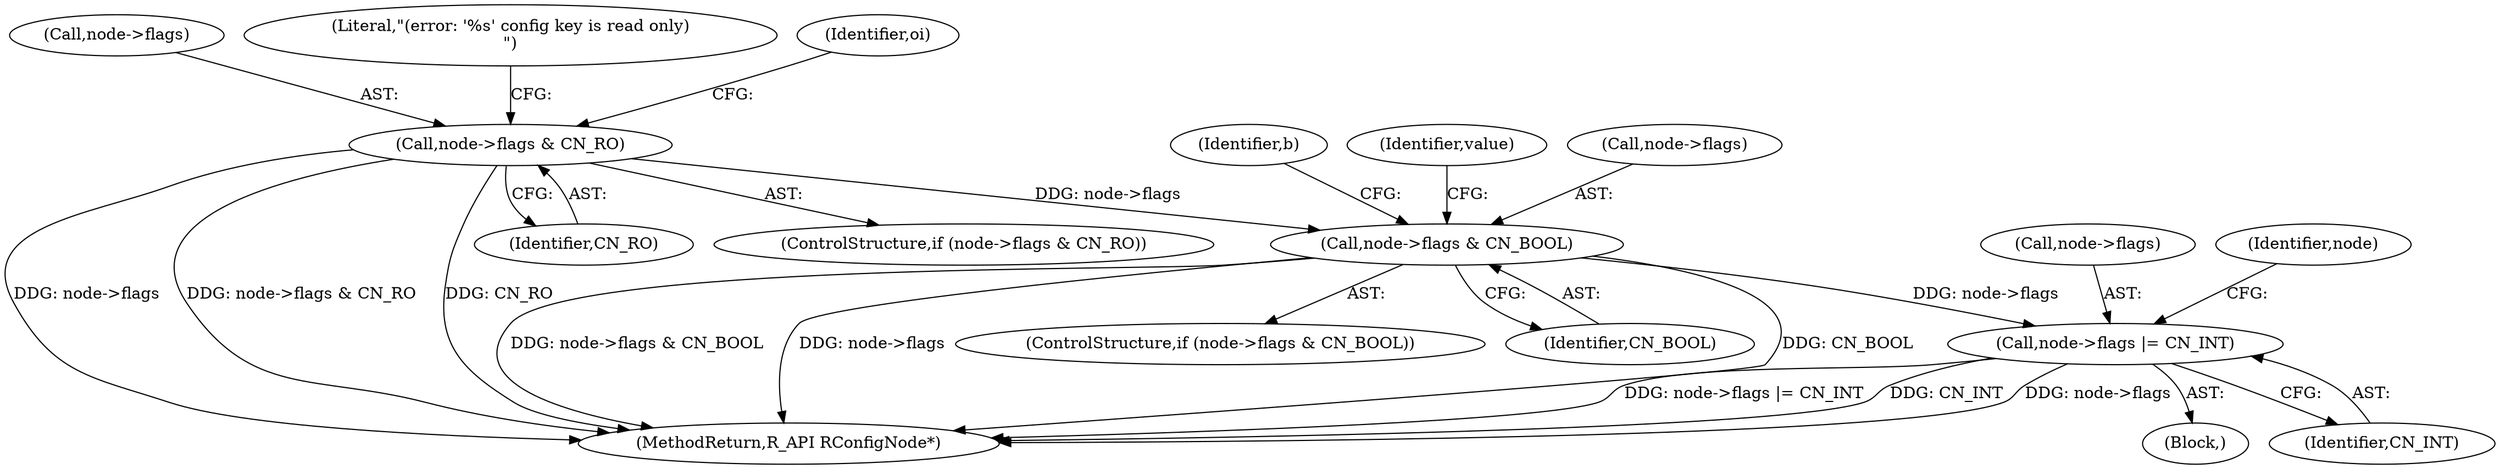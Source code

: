 digraph "0_radare2_f85bc674b2a2256a364fe796351bc1971e106005@pointer" {
"1000299" [label="(Call,node->flags |= CN_INT)"];
"1000178" [label="(Call,node->flags & CN_BOOL)"];
"1000133" [label="(Call,node->flags & CN_RO)"];
"1000299" [label="(Call,node->flags |= CN_INT)"];
"1000186" [label="(Identifier,b)"];
"1000221" [label="(Identifier,value)"];
"1000134" [label="(Call,node->flags)"];
"1000300" [label="(Call,node->flags)"];
"1000140" [label="(Literal,\"(error: '%s' config key is read only)\n\")"];
"1000376" [label="(Identifier,node)"];
"1000137" [label="(Identifier,CN_RO)"];
"1000145" [label="(Identifier,oi)"];
"1000239" [label="(Block,)"];
"1000177" [label="(ControlStructure,if (node->flags & CN_BOOL))"];
"1000182" [label="(Identifier,CN_BOOL)"];
"1000179" [label="(Call,node->flags)"];
"1000132" [label="(ControlStructure,if (node->flags & CN_RO))"];
"1000133" [label="(Call,node->flags & CN_RO)"];
"1000422" [label="(MethodReturn,R_API RConfigNode*)"];
"1000178" [label="(Call,node->flags & CN_BOOL)"];
"1000303" [label="(Identifier,CN_INT)"];
"1000299" -> "1000239"  [label="AST: "];
"1000299" -> "1000303"  [label="CFG: "];
"1000300" -> "1000299"  [label="AST: "];
"1000303" -> "1000299"  [label="AST: "];
"1000376" -> "1000299"  [label="CFG: "];
"1000299" -> "1000422"  [label="DDG: node->flags |= CN_INT"];
"1000299" -> "1000422"  [label="DDG: CN_INT"];
"1000299" -> "1000422"  [label="DDG: node->flags"];
"1000178" -> "1000299"  [label="DDG: node->flags"];
"1000178" -> "1000177"  [label="AST: "];
"1000178" -> "1000182"  [label="CFG: "];
"1000179" -> "1000178"  [label="AST: "];
"1000182" -> "1000178"  [label="AST: "];
"1000186" -> "1000178"  [label="CFG: "];
"1000221" -> "1000178"  [label="CFG: "];
"1000178" -> "1000422"  [label="DDG: CN_BOOL"];
"1000178" -> "1000422"  [label="DDG: node->flags & CN_BOOL"];
"1000178" -> "1000422"  [label="DDG: node->flags"];
"1000133" -> "1000178"  [label="DDG: node->flags"];
"1000133" -> "1000132"  [label="AST: "];
"1000133" -> "1000137"  [label="CFG: "];
"1000134" -> "1000133"  [label="AST: "];
"1000137" -> "1000133"  [label="AST: "];
"1000140" -> "1000133"  [label="CFG: "];
"1000145" -> "1000133"  [label="CFG: "];
"1000133" -> "1000422"  [label="DDG: node->flags"];
"1000133" -> "1000422"  [label="DDG: node->flags & CN_RO"];
"1000133" -> "1000422"  [label="DDG: CN_RO"];
}
